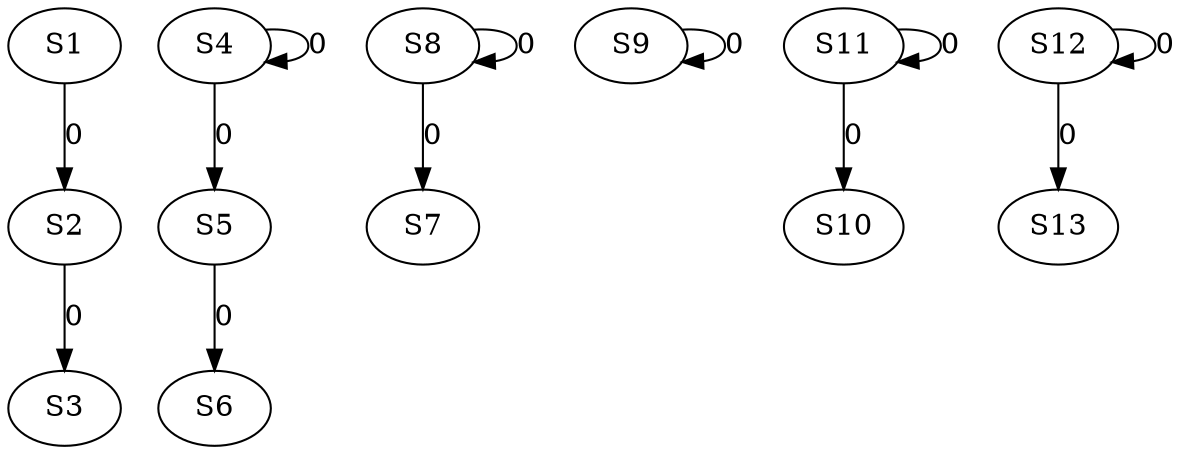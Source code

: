 strict digraph {
	S1 -> S2 [ label = 0 ];
	S2 -> S3 [ label = 0 ];
	S4 -> S4 [ label = 0 ];
	S4 -> S5 [ label = 0 ];
	S5 -> S6 [ label = 0 ];
	S8 -> S7 [ label = 0 ];
	S8 -> S8 [ label = 0 ];
	S9 -> S9 [ label = 0 ];
	S11 -> S10 [ label = 0 ];
	S11 -> S11 [ label = 0 ];
	S12 -> S12 [ label = 0 ];
	S12 -> S13 [ label = 0 ];
}